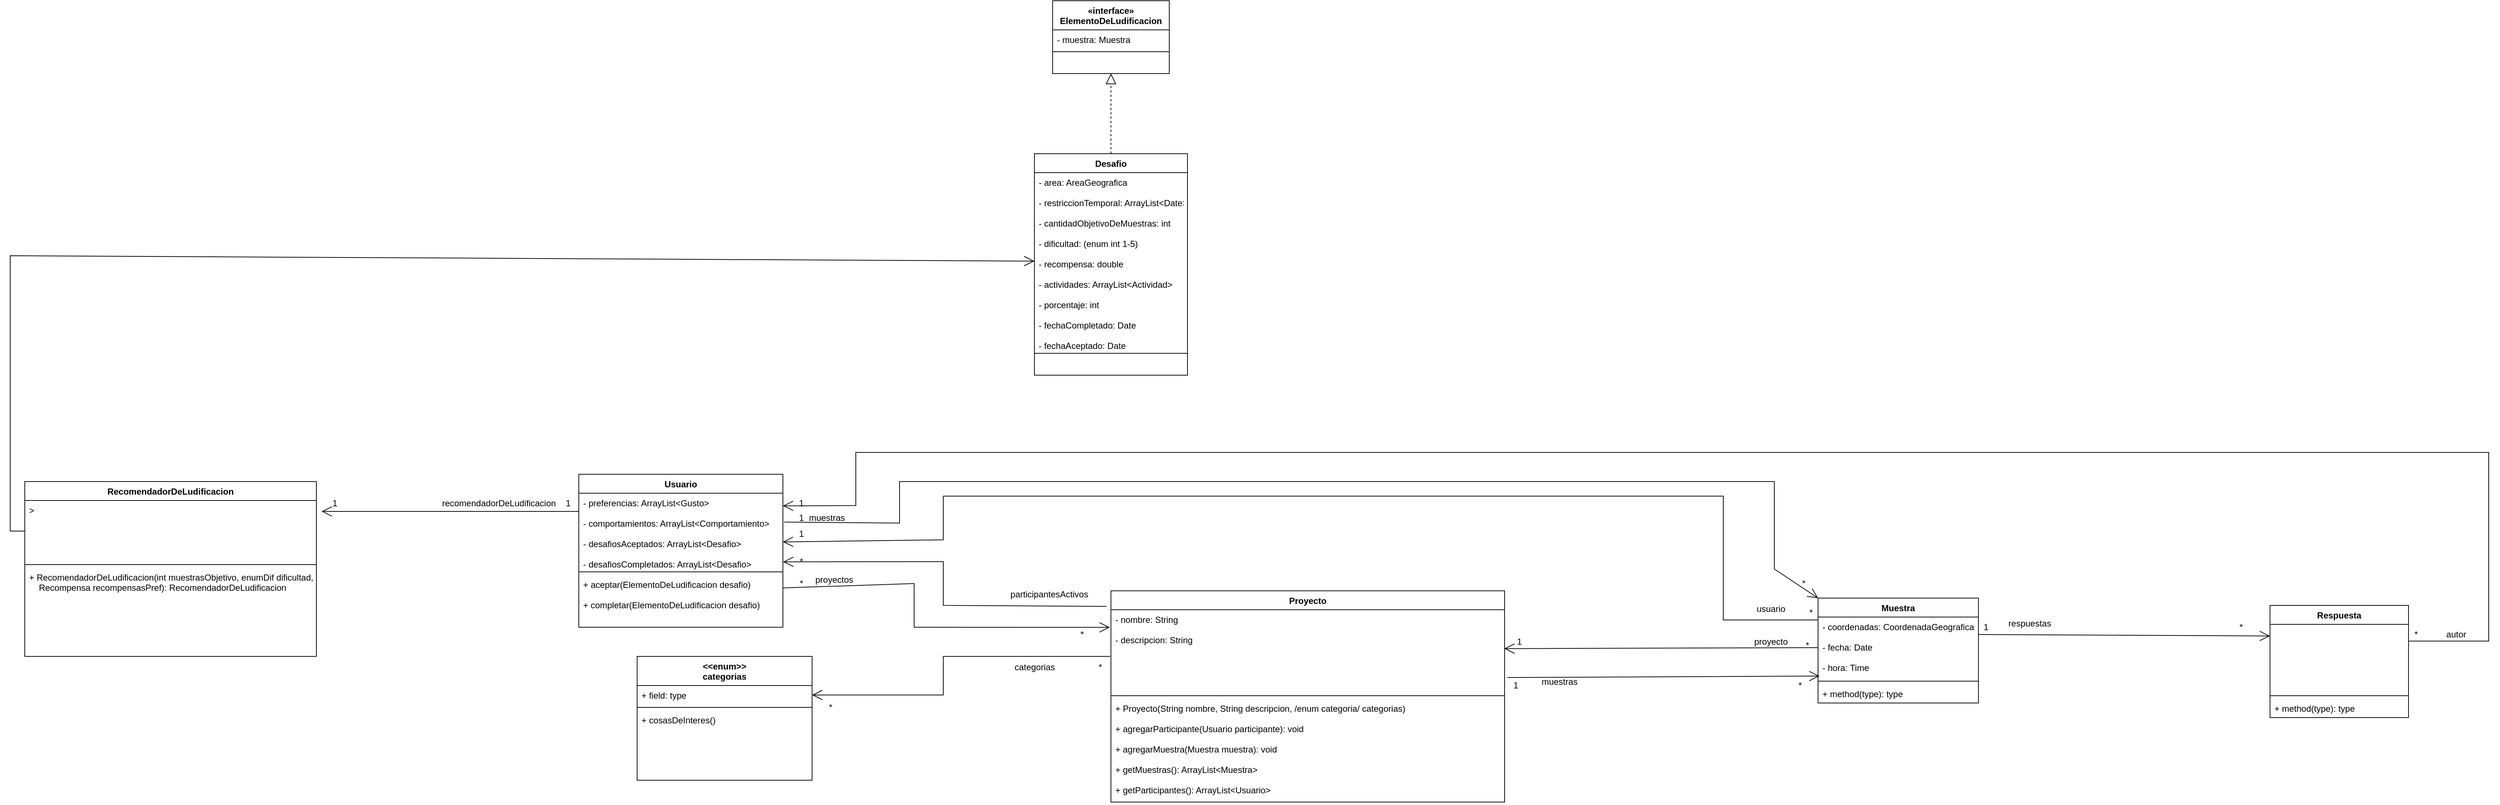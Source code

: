 <mxfile version="20.4.1" type="device"><diagram id="WbbzCiZuCTXSOeSHEOJg" name="Página-1"><mxGraphModel dx="2522" dy="1619" grid="1" gridSize="10" guides="1" tooltips="1" connect="1" arrows="1" fold="1" page="1" pageScale="1" pageWidth="827" pageHeight="1169" math="0" shadow="0"><root><mxCell id="0"/><mxCell id="1" parent="0"/><mxCell id="iUsewvyAgeFMjCq7jR91-1" value="Proyecto" style="swimlane;fontStyle=1;align=center;verticalAlign=top;childLayout=stackLayout;horizontal=1;startSize=26;horizontalStack=0;resizeParent=1;resizeParentMax=0;resizeLast=0;collapsible=1;marginBottom=0;" vertex="1" parent="1"><mxGeometry x="230" y="70" width="540" height="290" as="geometry"/></mxCell><mxCell id="iUsewvyAgeFMjCq7jR91-2" value="- nombre: String&#10;&#10;- descripcion: String&#10;" style="text;strokeColor=none;fillColor=none;align=left;verticalAlign=top;spacingLeft=4;spacingRight=4;overflow=hidden;rotatable=0;points=[[0,0.5],[1,0.5]];portConstraint=eastwest;" vertex="1" parent="iUsewvyAgeFMjCq7jR91-1"><mxGeometry y="26" width="540" height="114" as="geometry"/></mxCell><mxCell id="iUsewvyAgeFMjCq7jR91-3" value="" style="line;strokeWidth=1;fillColor=none;align=left;verticalAlign=middle;spacingTop=-1;spacingLeft=3;spacingRight=3;rotatable=0;labelPosition=right;points=[];portConstraint=eastwest;strokeColor=inherit;" vertex="1" parent="iUsewvyAgeFMjCq7jR91-1"><mxGeometry y="140" width="540" height="8" as="geometry"/></mxCell><mxCell id="iUsewvyAgeFMjCq7jR91-4" value="+ Proyecto(String nombre, String descripcion, /enum categoria/ categorias)&#10;&#10;+ agregarParticipante(Usuario participante): void&#10;&#10;+ agregarMuestra(Muestra muestra): void&#10;&#10;+ getMuestras(): ArrayList&lt;Muestra&gt;&#10;&#10;+ getParticipantes(): ArrayList&lt;Usuario&gt;" style="text;strokeColor=none;fillColor=none;align=left;verticalAlign=top;spacingLeft=4;spacingRight=4;overflow=hidden;rotatable=0;points=[[0,0.5],[1,0.5]];portConstraint=eastwest;" vertex="1" parent="iUsewvyAgeFMjCq7jR91-1"><mxGeometry y="148" width="540" height="142" as="geometry"/></mxCell><mxCell id="iUsewvyAgeFMjCq7jR91-5" value="Muestra" style="swimlane;fontStyle=1;align=center;verticalAlign=top;childLayout=stackLayout;horizontal=1;startSize=26;horizontalStack=0;resizeParent=1;resizeParentMax=0;resizeLast=0;collapsible=1;marginBottom=0;" vertex="1" parent="1"><mxGeometry x="1200" y="80" width="220" height="144" as="geometry"/></mxCell><mxCell id="iUsewvyAgeFMjCq7jR91-6" value="- coordenadas: CoordenadaGeografica&#10;&#10;- fecha: Date&#10;&#10;- hora: Time&#10;&#10;&#10;" style="text;strokeColor=none;fillColor=none;align=left;verticalAlign=top;spacingLeft=4;spacingRight=4;overflow=hidden;rotatable=0;points=[[0,0.5],[1,0.5]];portConstraint=eastwest;" vertex="1" parent="iUsewvyAgeFMjCq7jR91-5"><mxGeometry y="26" width="220" height="84" as="geometry"/></mxCell><mxCell id="iUsewvyAgeFMjCq7jR91-7" value="" style="line;strokeWidth=1;fillColor=none;align=left;verticalAlign=middle;spacingTop=-1;spacingLeft=3;spacingRight=3;rotatable=0;labelPosition=right;points=[];portConstraint=eastwest;strokeColor=inherit;" vertex="1" parent="iUsewvyAgeFMjCq7jR91-5"><mxGeometry y="110" width="220" height="8" as="geometry"/></mxCell><mxCell id="iUsewvyAgeFMjCq7jR91-8" value="+ method(type): type" style="text;strokeColor=none;fillColor=none;align=left;verticalAlign=top;spacingLeft=4;spacingRight=4;overflow=hidden;rotatable=0;points=[[0,0.5],[1,0.5]];portConstraint=eastwest;" vertex="1" parent="iUsewvyAgeFMjCq7jR91-5"><mxGeometry y="118" width="220" height="26" as="geometry"/></mxCell><mxCell id="iUsewvyAgeFMjCq7jR91-9" value="" style="endArrow=open;endFill=1;endSize=12;html=1;rounded=0;exitX=1.007;exitY=0.816;exitDx=0;exitDy=0;entryX=0.009;entryY=0.964;entryDx=0;entryDy=0;exitPerimeter=0;entryPerimeter=0;" edge="1" parent="1" source="iUsewvyAgeFMjCq7jR91-2" target="iUsewvyAgeFMjCq7jR91-6"><mxGeometry width="160" relative="1" as="geometry"><mxPoint x="870" y="240" as="sourcePoint"/><mxPoint x="1030" y="240" as="targetPoint"/></mxGeometry></mxCell><mxCell id="iUsewvyAgeFMjCq7jR91-10" value="muestras" style="text;html=1;align=center;verticalAlign=middle;resizable=0;points=[];autosize=1;strokeColor=none;fillColor=none;" vertex="1" parent="1"><mxGeometry x="810" y="180" width="70" height="30" as="geometry"/></mxCell><mxCell id="iUsewvyAgeFMjCq7jR91-11" value="*" style="text;html=1;align=center;verticalAlign=middle;resizable=0;points=[];autosize=1;strokeColor=none;fillColor=none;" vertex="1" parent="1"><mxGeometry x="1160" y="185" width="30" height="30" as="geometry"/></mxCell><mxCell id="iUsewvyAgeFMjCq7jR91-12" value="1" style="text;html=1;align=center;verticalAlign=middle;resizable=0;points=[];autosize=1;strokeColor=none;fillColor=none;" vertex="1" parent="1"><mxGeometry x="770" y="185" width="30" height="30" as="geometry"/></mxCell><mxCell id="iUsewvyAgeFMjCq7jR91-13" value="Usuario" style="swimlane;fontStyle=1;align=center;verticalAlign=top;childLayout=stackLayout;horizontal=1;startSize=26;horizontalStack=0;resizeParent=1;resizeParentMax=0;resizeLast=0;collapsible=1;marginBottom=0;" vertex="1" parent="1"><mxGeometry x="-500" y="-90" width="280" height="210" as="geometry"/></mxCell><mxCell id="iUsewvyAgeFMjCq7jR91-14" value="- preferencias: ArrayList&lt;Gusto&gt;&#10;&#10;- comportamientos: ArrayList&lt;Comportamiento&gt;&#10;&#10;- desafiosAceptados: ArrayList&lt;Desafio&gt;&#10;&#10;- desafiosCompletados: ArrayList&lt;Desafio&gt;" style="text;strokeColor=none;fillColor=none;align=left;verticalAlign=top;spacingLeft=4;spacingRight=4;overflow=hidden;rotatable=0;points=[[0,0.5],[1,0.5]];portConstraint=eastwest;" vertex="1" parent="iUsewvyAgeFMjCq7jR91-13"><mxGeometry y="26" width="280" height="104" as="geometry"/></mxCell><mxCell id="iUsewvyAgeFMjCq7jR91-15" value="" style="line;strokeWidth=1;fillColor=none;align=left;verticalAlign=middle;spacingTop=-1;spacingLeft=3;spacingRight=3;rotatable=0;labelPosition=right;points=[];portConstraint=eastwest;strokeColor=inherit;" vertex="1" parent="iUsewvyAgeFMjCq7jR91-13"><mxGeometry y="130" width="280" height="8" as="geometry"/></mxCell><mxCell id="iUsewvyAgeFMjCq7jR91-16" value="+ aceptar(ElementoDeLudificacion desafio)&#10;&#10;+ completar(ElementoDeLudificacion desafio) " style="text;strokeColor=none;fillColor=none;align=left;verticalAlign=top;spacingLeft=4;spacingRight=4;overflow=hidden;rotatable=0;points=[[0,0.5],[1,0.5]];portConstraint=eastwest;" vertex="1" parent="iUsewvyAgeFMjCq7jR91-13"><mxGeometry y="138" width="280" height="72" as="geometry"/></mxCell><mxCell id="iUsewvyAgeFMjCq7jR91-17" value="" style="endArrow=open;endFill=1;endSize=12;html=1;rounded=0;exitX=-0.011;exitY=-0.041;exitDx=0;exitDy=0;exitPerimeter=0;entryX=1.001;entryY=0.906;entryDx=0;entryDy=0;entryPerimeter=0;" edge="1" parent="1" source="iUsewvyAgeFMjCq7jR91-2" target="iUsewvyAgeFMjCq7jR91-14"><mxGeometry width="160" relative="1" as="geometry"><mxPoint x="-70" y="240" as="sourcePoint"/><mxPoint x="-190" y="20" as="targetPoint"/><Array as="points"><mxPoint y="90"/><mxPoint y="30"/></Array></mxGeometry></mxCell><mxCell id="iUsewvyAgeFMjCq7jR91-18" value="participantesActivos" style="text;html=1;align=center;verticalAlign=middle;resizable=0;points=[];autosize=1;strokeColor=none;fillColor=none;" vertex="1" parent="1"><mxGeometry x="80" y="60" width="130" height="30" as="geometry"/></mxCell><mxCell id="iUsewvyAgeFMjCq7jR91-19" value="*" style="text;html=1;align=center;verticalAlign=middle;resizable=0;points=[];autosize=1;strokeColor=none;fillColor=none;" vertex="1" parent="1"><mxGeometry x="-210" y="15" width="30" height="30" as="geometry"/></mxCell><mxCell id="iUsewvyAgeFMjCq7jR91-22" value="&lt;&lt;enum&gt;&gt;&#10;categorias" style="swimlane;fontStyle=1;align=center;verticalAlign=top;childLayout=stackLayout;horizontal=1;startSize=40;horizontalStack=0;resizeParent=1;resizeParentMax=0;resizeLast=0;collapsible=1;marginBottom=0;" vertex="1" parent="1"><mxGeometry x="-420" y="160" width="240" height="170" as="geometry"/></mxCell><mxCell id="iUsewvyAgeFMjCq7jR91-23" value="+ field: type" style="text;strokeColor=none;fillColor=none;align=left;verticalAlign=top;spacingLeft=4;spacingRight=4;overflow=hidden;rotatable=0;points=[[0,0.5],[1,0.5]];portConstraint=eastwest;" vertex="1" parent="iUsewvyAgeFMjCq7jR91-22"><mxGeometry y="40" width="240" height="26" as="geometry"/></mxCell><mxCell id="iUsewvyAgeFMjCq7jR91-24" value="" style="line;strokeWidth=1;fillColor=none;align=left;verticalAlign=middle;spacingTop=-1;spacingLeft=3;spacingRight=3;rotatable=0;labelPosition=right;points=[];portConstraint=eastwest;strokeColor=inherit;" vertex="1" parent="iUsewvyAgeFMjCq7jR91-22"><mxGeometry y="66" width="240" height="8" as="geometry"/></mxCell><mxCell id="iUsewvyAgeFMjCq7jR91-25" value="+ cosasDeInteres()" style="text;strokeColor=none;fillColor=none;align=left;verticalAlign=top;spacingLeft=4;spacingRight=4;overflow=hidden;rotatable=0;points=[[0,0.5],[1,0.5]];portConstraint=eastwest;" vertex="1" parent="iUsewvyAgeFMjCq7jR91-22"><mxGeometry y="74" width="240" height="96" as="geometry"/></mxCell><mxCell id="iUsewvyAgeFMjCq7jR91-26" value="" style="endArrow=open;endFill=1;endSize=12;html=1;rounded=0;entryX=1;entryY=0.5;entryDx=0;entryDy=0;exitX=-0.002;exitY=0.561;exitDx=0;exitDy=0;exitPerimeter=0;" edge="1" parent="1" source="iUsewvyAgeFMjCq7jR91-2" target="iUsewvyAgeFMjCq7jR91-23"><mxGeometry width="160" relative="1" as="geometry"><mxPoint x="10" y="160" as="sourcePoint"/><mxPoint y="310" as="targetPoint"/><Array as="points"><mxPoint y="160"/><mxPoint y="213"/></Array></mxGeometry></mxCell><mxCell id="iUsewvyAgeFMjCq7jR91-27" value="categorias" style="text;html=1;align=center;verticalAlign=middle;resizable=0;points=[];autosize=1;strokeColor=none;fillColor=none;" vertex="1" parent="1"><mxGeometry x="85" y="160" width="80" height="30" as="geometry"/></mxCell><mxCell id="iUsewvyAgeFMjCq7jR91-28" value="*" style="text;html=1;align=center;verticalAlign=middle;resizable=0;points=[];autosize=1;strokeColor=none;fillColor=none;" vertex="1" parent="1"><mxGeometry x="-170" y="215" width="30" height="30" as="geometry"/></mxCell><mxCell id="iUsewvyAgeFMjCq7jR91-29" value="*" style="text;html=1;align=center;verticalAlign=middle;resizable=0;points=[];autosize=1;strokeColor=none;fillColor=none;" vertex="1" parent="1"><mxGeometry x="200" y="160" width="30" height="30" as="geometry"/></mxCell><mxCell id="iUsewvyAgeFMjCq7jR91-31" value="" style="endArrow=open;endFill=1;endSize=12;html=1;rounded=0;entryX=1;entryY=0.643;entryDx=0;entryDy=0;entryPerimeter=0;" edge="1" parent="1" target="iUsewvyAgeFMjCq7jR91-14"><mxGeometry width="160" relative="1" as="geometry"><mxPoint x="1200" y="110" as="sourcePoint"/><mxPoint as="targetPoint"/><Array as="points"><mxPoint x="1070" y="110"/><mxPoint x="1070" y="-60"/><mxPoint y="-60"/><mxPoint/></Array></mxGeometry></mxCell><mxCell id="iUsewvyAgeFMjCq7jR91-34" value="1" style="text;html=1;align=center;verticalAlign=middle;resizable=0;points=[];autosize=1;strokeColor=none;fillColor=none;" vertex="1" parent="1"><mxGeometry x="-210" y="-23" width="30" height="30" as="geometry"/></mxCell><mxCell id="iUsewvyAgeFMjCq7jR91-35" value="*" style="text;html=1;align=center;verticalAlign=middle;resizable=0;points=[];autosize=1;strokeColor=none;fillColor=none;" vertex="1" parent="1"><mxGeometry x="1175" y="85" width="30" height="30" as="geometry"/></mxCell><mxCell id="iUsewvyAgeFMjCq7jR91-36" value="usuario" style="text;html=1;align=center;verticalAlign=middle;resizable=0;points=[];autosize=1;strokeColor=none;fillColor=none;" vertex="1" parent="1"><mxGeometry x="1105" y="80" width="60" height="30" as="geometry"/></mxCell><mxCell id="iUsewvyAgeFMjCq7jR91-37" value="" style="endArrow=open;endFill=1;endSize=12;html=1;rounded=0;exitX=0;exitY=0.5;exitDx=0;exitDy=0;entryX=0.999;entryY=0.468;entryDx=0;entryDy=0;entryPerimeter=0;" edge="1" parent="1" source="iUsewvyAgeFMjCq7jR91-6" target="iUsewvyAgeFMjCq7jR91-2"><mxGeometry width="160" relative="1" as="geometry"><mxPoint x="960" as="sourcePoint"/><mxPoint x="770" y="148" as="targetPoint"/></mxGeometry></mxCell><mxCell id="iUsewvyAgeFMjCq7jR91-38" value="proyecto" style="text;html=1;align=center;verticalAlign=middle;resizable=0;points=[];autosize=1;strokeColor=none;fillColor=none;" vertex="1" parent="1"><mxGeometry x="1100" y="125" width="70" height="30" as="geometry"/></mxCell><mxCell id="iUsewvyAgeFMjCq7jR91-39" value="*" style="text;html=1;align=center;verticalAlign=middle;resizable=0;points=[];autosize=1;strokeColor=none;fillColor=none;" vertex="1" parent="1"><mxGeometry x="1170" y="130" width="30" height="30" as="geometry"/></mxCell><mxCell id="iUsewvyAgeFMjCq7jR91-40" value="1" style="text;html=1;align=center;verticalAlign=middle;resizable=0;points=[];autosize=1;strokeColor=none;fillColor=none;" vertex="1" parent="1"><mxGeometry x="775" y="125" width="30" height="30" as="geometry"/></mxCell><mxCell id="iUsewvyAgeFMjCq7jR91-42" value="" style="endArrow=open;endFill=1;endSize=12;html=1;rounded=0;entryX=0;entryY=0.17;entryDx=0;entryDy=0;entryPerimeter=0;" edge="1" parent="1" target="iUsewvyAgeFMjCq7jR91-44"><mxGeometry width="160" relative="1" as="geometry"><mxPoint x="1420" y="130" as="sourcePoint"/><mxPoint x="1780" y="130" as="targetPoint"/></mxGeometry></mxCell><mxCell id="iUsewvyAgeFMjCq7jR91-43" value="Respuesta" style="swimlane;fontStyle=1;align=center;verticalAlign=top;childLayout=stackLayout;horizontal=1;startSize=26;horizontalStack=0;resizeParent=1;resizeParentMax=0;resizeLast=0;collapsible=1;marginBottom=0;" vertex="1" parent="1"><mxGeometry x="1820" y="90" width="190" height="154" as="geometry"/></mxCell><mxCell id="iUsewvyAgeFMjCq7jR91-44" value="&#10;&#10;&#10;&#10;&#10;" style="text;strokeColor=none;fillColor=none;align=left;verticalAlign=top;spacingLeft=4;spacingRight=4;overflow=hidden;rotatable=0;points=[[0,0.5],[1,0.5]];portConstraint=eastwest;" vertex="1" parent="iUsewvyAgeFMjCq7jR91-43"><mxGeometry y="26" width="190" height="94" as="geometry"/></mxCell><mxCell id="iUsewvyAgeFMjCq7jR91-45" value="" style="line;strokeWidth=1;fillColor=none;align=left;verticalAlign=middle;spacingTop=-1;spacingLeft=3;spacingRight=3;rotatable=0;labelPosition=right;points=[];portConstraint=eastwest;strokeColor=inherit;" vertex="1" parent="iUsewvyAgeFMjCq7jR91-43"><mxGeometry y="120" width="190" height="8" as="geometry"/></mxCell><mxCell id="iUsewvyAgeFMjCq7jR91-46" value="+ method(type): type" style="text;strokeColor=none;fillColor=none;align=left;verticalAlign=top;spacingLeft=4;spacingRight=4;overflow=hidden;rotatable=0;points=[[0,0.5],[1,0.5]];portConstraint=eastwest;" vertex="1" parent="iUsewvyAgeFMjCq7jR91-43"><mxGeometry y="128" width="190" height="26" as="geometry"/></mxCell><mxCell id="iUsewvyAgeFMjCq7jR91-47" value="respuestas" style="text;html=1;align=center;verticalAlign=middle;resizable=0;points=[];autosize=1;strokeColor=none;fillColor=none;" vertex="1" parent="1"><mxGeometry x="1450" y="100" width="80" height="30" as="geometry"/></mxCell><mxCell id="iUsewvyAgeFMjCq7jR91-49" value="1" style="text;html=1;align=center;verticalAlign=middle;resizable=0;points=[];autosize=1;strokeColor=none;fillColor=none;" vertex="1" parent="1"><mxGeometry x="1415" y="105" width="30" height="30" as="geometry"/></mxCell><mxCell id="iUsewvyAgeFMjCq7jR91-50" value="*" style="text;html=1;align=center;verticalAlign=middle;resizable=0;points=[];autosize=1;strokeColor=none;fillColor=none;" vertex="1" parent="1"><mxGeometry x="1765" y="105" width="30" height="30" as="geometry"/></mxCell><mxCell id="iUsewvyAgeFMjCq7jR91-51" value="" style="endArrow=open;endFill=1;endSize=12;html=1;rounded=0;exitX=1;exitY=0.245;exitDx=0;exitDy=0;exitPerimeter=0;entryX=1;entryY=0.167;entryDx=0;entryDy=0;entryPerimeter=0;" edge="1" parent="1" source="iUsewvyAgeFMjCq7jR91-44" target="iUsewvyAgeFMjCq7jR91-14"><mxGeometry width="160" relative="1" as="geometry"><mxPoint x="2030" y="151.5" as="sourcePoint"/><mxPoint x="-120" y="-10" as="targetPoint"/><Array as="points"><mxPoint x="2120" y="139"/><mxPoint x="2120" y="-120"/><mxPoint x="-120" y="-120"/><mxPoint x="-120" y="-47"/></Array></mxGeometry></mxCell><mxCell id="iUsewvyAgeFMjCq7jR91-53" value="1" style="text;html=1;align=center;verticalAlign=middle;resizable=0;points=[];autosize=1;strokeColor=none;fillColor=none;" vertex="1" parent="1"><mxGeometry x="-210" y="-65" width="30" height="30" as="geometry"/></mxCell><mxCell id="iUsewvyAgeFMjCq7jR91-56" value="autor" style="text;html=1;align=center;verticalAlign=middle;resizable=0;points=[];autosize=1;strokeColor=none;fillColor=none;" vertex="1" parent="1"><mxGeometry x="2050" y="115" width="50" height="30" as="geometry"/></mxCell><mxCell id="iUsewvyAgeFMjCq7jR91-57" value="*" style="text;html=1;align=center;verticalAlign=middle;resizable=0;points=[];autosize=1;strokeColor=none;fillColor=none;" vertex="1" parent="1"><mxGeometry x="2005" y="115" width="30" height="30" as="geometry"/></mxCell><mxCell id="iUsewvyAgeFMjCq7jR91-58" value="" style="endArrow=open;endFill=1;endSize=12;html=1;rounded=0;exitX=1.006;exitY=0.381;exitDx=0;exitDy=0;exitPerimeter=0;entryX=0;entryY=0;entryDx=0;entryDy=0;" edge="1" parent="1" source="iUsewvyAgeFMjCq7jR91-14" target="iUsewvyAgeFMjCq7jR91-5"><mxGeometry width="160" relative="1" as="geometry"><mxPoint x="-160" y="-20" as="sourcePoint"/><mxPoint x="1140" y="70" as="targetPoint"/><Array as="points"><mxPoint x="-60" y="-23"/><mxPoint x="-60" y="-80"/><mxPoint x="1140" y="-80"/><mxPoint x="1140" y="40"/></Array></mxGeometry></mxCell><mxCell id="iUsewvyAgeFMjCq7jR91-60" value="*" style="text;html=1;align=center;verticalAlign=middle;resizable=0;points=[];autosize=1;strokeColor=none;fillColor=none;" vertex="1" parent="1"><mxGeometry x="1165" y="45" width="30" height="30" as="geometry"/></mxCell><mxCell id="iUsewvyAgeFMjCq7jR91-61" value="1" style="text;html=1;align=center;verticalAlign=middle;resizable=0;points=[];autosize=1;strokeColor=none;fillColor=none;" vertex="1" parent="1"><mxGeometry x="-210" y="-45" width="30" height="30" as="geometry"/></mxCell><mxCell id="iUsewvyAgeFMjCq7jR91-62" value="muestras" style="text;html=1;align=center;verticalAlign=middle;resizable=0;points=[];autosize=1;strokeColor=none;fillColor=none;" vertex="1" parent="1"><mxGeometry x="-195" y="-45" width="70" height="30" as="geometry"/></mxCell><mxCell id="iUsewvyAgeFMjCq7jR91-63" value="" style="endArrow=open;endFill=1;endSize=12;html=1;rounded=0;exitX=1.002;exitY=0.25;exitDx=0;exitDy=0;entryX=-0.003;entryY=0.212;entryDx=0;entryDy=0;entryPerimeter=0;exitPerimeter=0;" edge="1" parent="1" source="iUsewvyAgeFMjCq7jR91-16" target="iUsewvyAgeFMjCq7jR91-2"><mxGeometry width="160" relative="1" as="geometry"><mxPoint x="-160" y="64" as="sourcePoint"/><mxPoint x="-40" y="130" as="targetPoint"/><Array as="points"><mxPoint x="-40" y="60"/><mxPoint x="-40" y="120"/></Array></mxGeometry></mxCell><mxCell id="iUsewvyAgeFMjCq7jR91-66" value="*" style="text;html=1;align=center;verticalAlign=middle;resizable=0;points=[];autosize=1;strokeColor=none;fillColor=none;" vertex="1" parent="1"><mxGeometry x="-210" y="45" width="30" height="30" as="geometry"/></mxCell><mxCell id="iUsewvyAgeFMjCq7jR91-67" value="proyectos" style="text;html=1;align=center;verticalAlign=middle;resizable=0;points=[];autosize=1;strokeColor=none;fillColor=none;" vertex="1" parent="1"><mxGeometry x="-190" y="40" width="80" height="30" as="geometry"/></mxCell><mxCell id="iUsewvyAgeFMjCq7jR91-68" value="*" style="text;html=1;align=center;verticalAlign=middle;resizable=0;points=[];autosize=1;strokeColor=none;fillColor=none;" vertex="1" parent="1"><mxGeometry x="175" y="115" width="30" height="30" as="geometry"/></mxCell><mxCell id="iUsewvyAgeFMjCq7jR91-76" value="«interface»&#10;ElementoDeLudificacion" style="swimlane;fontStyle=1;align=center;verticalAlign=top;childLayout=stackLayout;horizontal=1;startSize=40;horizontalStack=0;resizeParent=1;resizeParentMax=0;resizeLast=0;collapsible=1;marginBottom=0;" vertex="1" parent="1"><mxGeometry x="150" y="-740" width="160" height="100" as="geometry"/></mxCell><mxCell id="iUsewvyAgeFMjCq7jR91-77" value="- muestra: Muestra&#10;&#10;&#10;" style="text;strokeColor=none;fillColor=none;align=left;verticalAlign=top;spacingLeft=4;spacingRight=4;overflow=hidden;rotatable=0;points=[[0,0.5],[1,0.5]];portConstraint=eastwest;" vertex="1" parent="iUsewvyAgeFMjCq7jR91-76"><mxGeometry y="40" width="160" height="26" as="geometry"/></mxCell><mxCell id="iUsewvyAgeFMjCq7jR91-78" value="" style="line;strokeWidth=1;fillColor=none;align=left;verticalAlign=middle;spacingTop=-1;spacingLeft=3;spacingRight=3;rotatable=0;labelPosition=right;points=[];portConstraint=eastwest;strokeColor=inherit;" vertex="1" parent="iUsewvyAgeFMjCq7jR91-76"><mxGeometry y="66" width="160" height="8" as="geometry"/></mxCell><mxCell id="iUsewvyAgeFMjCq7jR91-79" value="&#10;&#10;&#10;&#10;" style="text;strokeColor=none;fillColor=none;align=left;verticalAlign=top;spacingLeft=4;spacingRight=4;overflow=hidden;rotatable=0;points=[[0,0.5],[1,0.5]];portConstraint=eastwest;" vertex="1" parent="iUsewvyAgeFMjCq7jR91-76"><mxGeometry y="74" width="160" height="26" as="geometry"/></mxCell><mxCell id="iUsewvyAgeFMjCq7jR91-81" value="Desafio" style="swimlane;fontStyle=1;align=center;verticalAlign=top;childLayout=stackLayout;horizontal=1;startSize=26;horizontalStack=0;resizeParent=1;resizeParentMax=0;resizeLast=0;collapsible=1;marginBottom=0;" vertex="1" parent="1"><mxGeometry x="125" y="-530" width="210" height="304" as="geometry"/></mxCell><mxCell id="iUsewvyAgeFMjCq7jR91-82" value="- area: AreaGeografica&#10;&#10;- restriccionTemporal: ArrayList&lt;Date&gt;&#10;&#10;- cantidadObjetivoDeMuestras: int&#10;&#10;- dificultad: (enum int 1-5)&#10;&#10;- recompensa: double&#10;&#10;- actividades: ArrayList&lt;Actividad&gt;&#10;&#10;- porcentaje: int&#10;&#10;- fechaCompletado: Date&#10;&#10;- fechaAceptado: Date" style="text;strokeColor=none;fillColor=none;align=left;verticalAlign=top;spacingLeft=4;spacingRight=4;overflow=hidden;rotatable=0;points=[[0,0.5],[1,0.5]];portConstraint=eastwest;" vertex="1" parent="iUsewvyAgeFMjCq7jR91-81"><mxGeometry y="26" width="210" height="244" as="geometry"/></mxCell><mxCell id="iUsewvyAgeFMjCq7jR91-83" value="" style="line;strokeWidth=1;fillColor=none;align=left;verticalAlign=middle;spacingTop=-1;spacingLeft=3;spacingRight=3;rotatable=0;labelPosition=right;points=[];portConstraint=eastwest;strokeColor=inherit;" vertex="1" parent="iUsewvyAgeFMjCq7jR91-81"><mxGeometry y="270" width="210" height="8" as="geometry"/></mxCell><mxCell id="iUsewvyAgeFMjCq7jR91-84" value="&#10;&#10;&#10;&#10;" style="text;strokeColor=none;fillColor=none;align=left;verticalAlign=top;spacingLeft=4;spacingRight=4;overflow=hidden;rotatable=0;points=[[0,0.5],[1,0.5]];portConstraint=eastwest;" vertex="1" parent="iUsewvyAgeFMjCq7jR91-81"><mxGeometry y="278" width="210" height="26" as="geometry"/></mxCell><mxCell id="iUsewvyAgeFMjCq7jR91-85" value="" style="endArrow=block;dashed=1;endFill=0;endSize=12;html=1;rounded=0;exitX=0.5;exitY=0;exitDx=0;exitDy=0;entryX=0.5;entryY=1;entryDx=0;entryDy=0;entryPerimeter=0;" edge="1" parent="1" source="iUsewvyAgeFMjCq7jR91-81" target="iUsewvyAgeFMjCq7jR91-79"><mxGeometry width="160" relative="1" as="geometry"><mxPoint x="170" y="-260" as="sourcePoint"/><mxPoint x="330" y="-260" as="targetPoint"/></mxGeometry></mxCell><mxCell id="iUsewvyAgeFMjCq7jR91-86" value="RecomendadorDeLudificacion" style="swimlane;fontStyle=1;align=center;verticalAlign=top;childLayout=stackLayout;horizontal=1;startSize=26;horizontalStack=0;resizeParent=1;resizeParentMax=0;resizeLast=0;collapsible=1;marginBottom=0;" vertex="1" parent="1"><mxGeometry x="-1260" y="-80" width="400" height="240" as="geometry"/></mxCell><mxCell id="iUsewvyAgeFMjCq7jR91-87" value="&gt;" style="text;strokeColor=none;fillColor=none;align=left;verticalAlign=top;spacingLeft=4;spacingRight=4;overflow=hidden;rotatable=0;points=[[0,0.5],[1,0.5]];portConstraint=eastwest;" vertex="1" parent="iUsewvyAgeFMjCq7jR91-86"><mxGeometry y="26" width="400" height="84" as="geometry"/></mxCell><mxCell id="iUsewvyAgeFMjCq7jR91-88" value="" style="line;strokeWidth=1;fillColor=none;align=left;verticalAlign=middle;spacingTop=-1;spacingLeft=3;spacingRight=3;rotatable=0;labelPosition=right;points=[];portConstraint=eastwest;strokeColor=inherit;" vertex="1" parent="iUsewvyAgeFMjCq7jR91-86"><mxGeometry y="110" width="400" height="8" as="geometry"/></mxCell><mxCell id="iUsewvyAgeFMjCq7jR91-89" value="+ RecomendadorDeLudificacion(int muestrasObjetivo, enumDif dificultad,&#10;    Recompensa recompensasPref): RecomendadorDeLudificacion" style="text;strokeColor=none;fillColor=none;align=left;verticalAlign=top;spacingLeft=4;spacingRight=4;overflow=hidden;rotatable=0;points=[[0,0.5],[1,0.5]];portConstraint=eastwest;" vertex="1" parent="iUsewvyAgeFMjCq7jR91-86"><mxGeometry y="118" width="400" height="122" as="geometry"/></mxCell><mxCell id="iUsewvyAgeFMjCq7jR91-90" value="" style="endArrow=open;endFill=1;endSize=12;html=1;rounded=0;entryX=-0.094;entryY=0.867;entryDx=0;entryDy=0;entryPerimeter=0;" edge="1" parent="1" target="iUsewvyAgeFMjCq7jR91-92"><mxGeometry width="160" relative="1" as="geometry"><mxPoint x="-500" y="-39" as="sourcePoint"/><mxPoint x="-570" y="-80" as="targetPoint"/></mxGeometry></mxCell><mxCell id="iUsewvyAgeFMjCq7jR91-92" value="1" style="text;html=1;align=center;verticalAlign=middle;resizable=0;points=[];autosize=1;strokeColor=none;fillColor=none;" vertex="1" parent="1"><mxGeometry x="-850" y="-65" width="30" height="30" as="geometry"/></mxCell><mxCell id="iUsewvyAgeFMjCq7jR91-93" value="1" style="text;html=1;align=center;verticalAlign=middle;resizable=0;points=[];autosize=1;strokeColor=none;fillColor=none;" vertex="1" parent="1"><mxGeometry x="-530" y="-65" width="30" height="30" as="geometry"/></mxCell><mxCell id="iUsewvyAgeFMjCq7jR91-94" value="" style="endArrow=open;endFill=1;endSize=12;html=1;rounded=0;exitX=0;exitY=0.5;exitDx=0;exitDy=0;" edge="1" parent="1" source="iUsewvyAgeFMjCq7jR91-87" target="iUsewvyAgeFMjCq7jR91-82"><mxGeometry width="160" relative="1" as="geometry"><mxPoint x="-880" y="-80" as="sourcePoint"/><mxPoint x="-1210" y="-390" as="targetPoint"/><Array as="points"><mxPoint x="-1280" y="-12"/><mxPoint x="-1280" y="-390"/></Array></mxGeometry></mxCell><mxCell id="iUsewvyAgeFMjCq7jR91-95" value="recomendadorDeLudificacion" style="text;html=1;align=center;verticalAlign=middle;resizable=0;points=[];autosize=1;strokeColor=none;fillColor=none;" vertex="1" parent="1"><mxGeometry x="-700" y="-65" width="180" height="30" as="geometry"/></mxCell></root></mxGraphModel></diagram></mxfile>